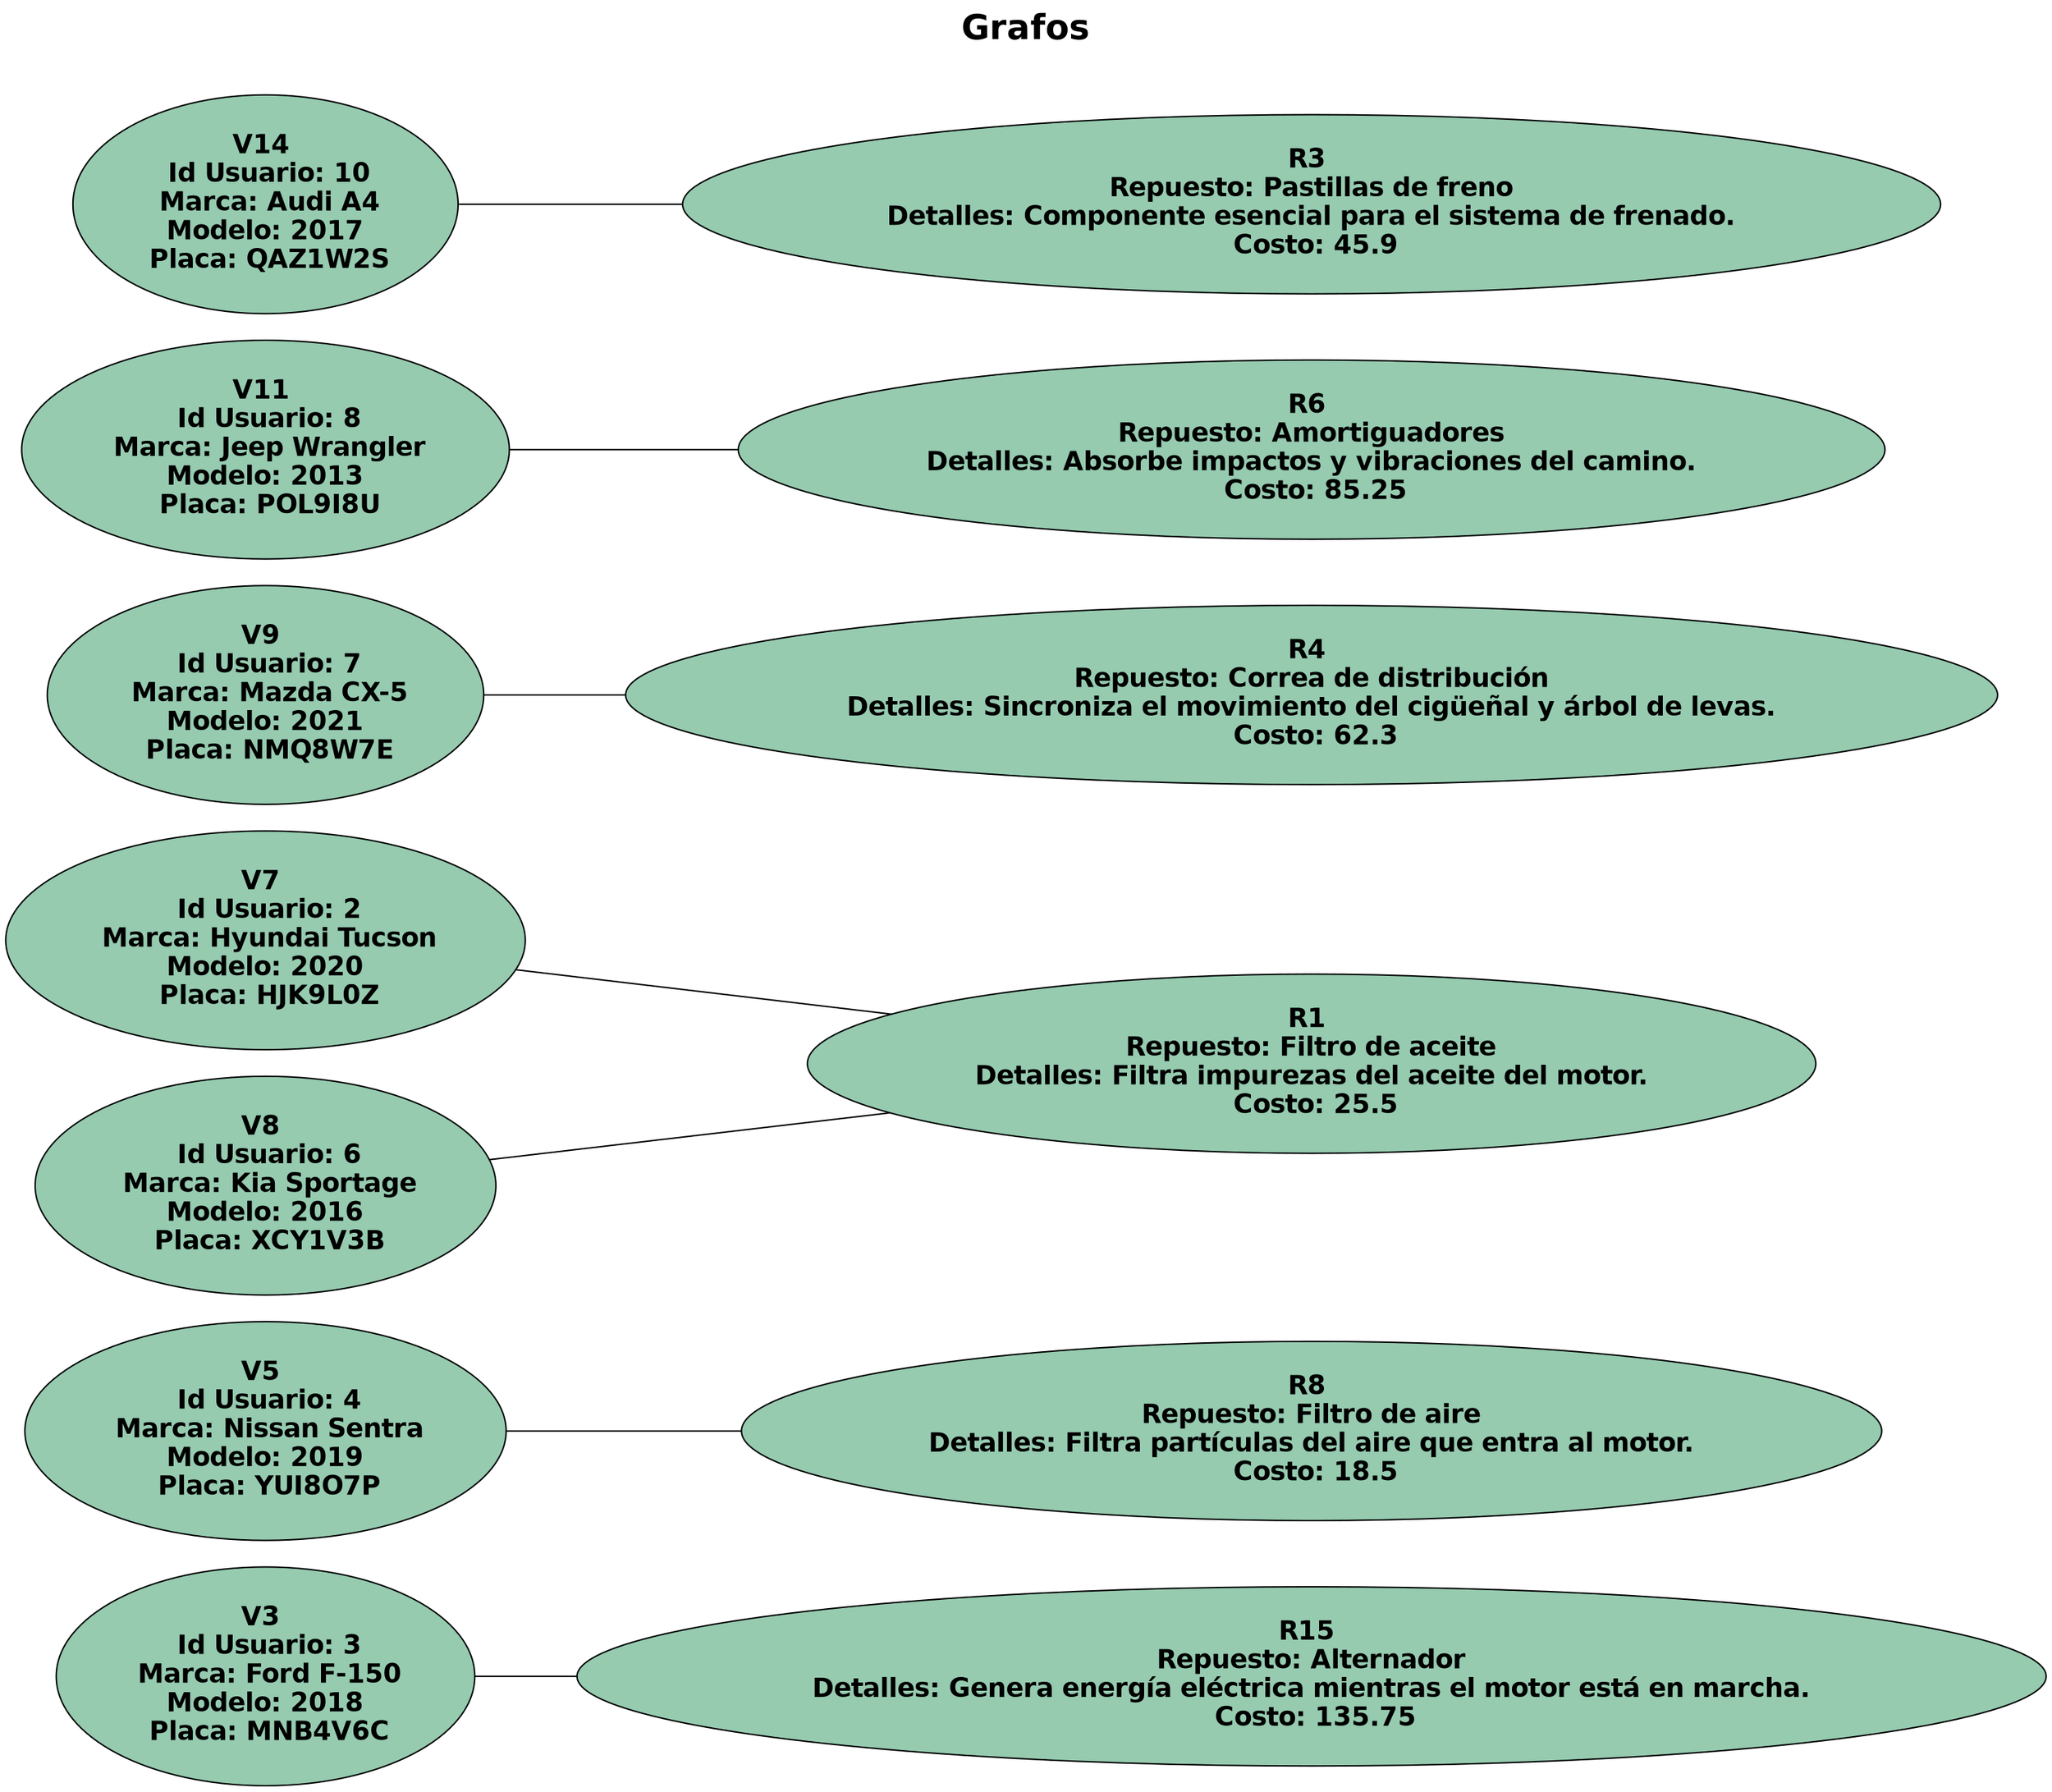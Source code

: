 graph G {
rankdir ="LR";
label = "Grafos

";

labelloc = "t";
fontsize = 24;
fontname = "Helvetica-Bold";
V3[label="V3 
 Id Usuario: 3
 Marca: Ford F-150
 Modelo: 2018 
 Placa: MNB4V6C"  style="filled" fillcolor="#96cbb0" fontname="Helvetica-Bold" fontsize = 18];
R15 [label="R15 
 Repuesto: Alternador 
 Detalles: Genera energía eléctrica mientras el motor está en marcha. 
 Costo: 135.75"   style="filled" fillcolor="#96cbb0" fontname="Helvetica-Bold" fontsize = 18];
V3 -- R15 [dir=normal];
V5[label="V5 
 Id Usuario: 4
 Marca: Nissan Sentra
 Modelo: 2019 
 Placa: YUI8O7P"  style="filled" fillcolor="#96cbb0" fontname="Helvetica-Bold" fontsize = 18];
R8 [label="R8 
 Repuesto: Filtro de aire 
 Detalles: Filtra partículas del aire que entra al motor. 
 Costo: 18.5"   style="filled" fillcolor="#96cbb0" fontname="Helvetica-Bold" fontsize = 18];
V5 -- R8 [dir=normal];
V7[label="V7 
 Id Usuario: 2
 Marca: Hyundai Tucson
 Modelo: 2020 
 Placa: HJK9L0Z"  style="filled" fillcolor="#96cbb0" fontname="Helvetica-Bold" fontsize = 18];
R1 [label="R1 
 Repuesto: Filtro de aceite 
 Detalles: Filtra impurezas del aceite del motor. 
 Costo: 25.5"   style="filled" fillcolor="#96cbb0" fontname="Helvetica-Bold" fontsize = 18];
V7 -- R1 [dir=normal];
V8[label="V8 
 Id Usuario: 6
 Marca: Kia Sportage
 Modelo: 2016 
 Placa: XCY1V3B"  style="filled" fillcolor="#96cbb0" fontname="Helvetica-Bold" fontsize = 18];
R1 [label="R1 
 Repuesto: Filtro de aceite 
 Detalles: Filtra impurezas del aceite del motor. 
 Costo: 25.5"   style="filled" fillcolor="#96cbb0" fontname="Helvetica-Bold" fontsize = 18];
V8 -- R1 [dir=normal];
V9[label="V9 
 Id Usuario: 7
 Marca: Mazda CX-5
 Modelo: 2021 
 Placa: NMQ8W7E"  style="filled" fillcolor="#96cbb0" fontname="Helvetica-Bold" fontsize = 18];
R4 [label="R4 
 Repuesto: Correa de distribución 
 Detalles: Sincroniza el movimiento del cigüeñal y árbol de levas. 
 Costo: 62.3"   style="filled" fillcolor="#96cbb0" fontname="Helvetica-Bold" fontsize = 18];
V9 -- R4 [dir=normal];
V11[label="V11 
 Id Usuario: 8
 Marca: Jeep Wrangler
 Modelo: 2013 
 Placa: POL9I8U"  style="filled" fillcolor="#96cbb0" fontname="Helvetica-Bold" fontsize = 18];
R6 [label="R6 
 Repuesto: Amortiguadores 
 Detalles: Absorbe impactos y vibraciones del camino. 
 Costo: 85.25"   style="filled" fillcolor="#96cbb0" fontname="Helvetica-Bold" fontsize = 18];
V11 -- R6 [dir=normal];
V14[label="V14 
 Id Usuario: 10
 Marca: Audi A4
 Modelo: 2017 
 Placa: QAZ1W2S"  style="filled" fillcolor="#96cbb0" fontname="Helvetica-Bold" fontsize = 18];
R3 [label="R3 
 Repuesto: Pastillas de freno 
 Detalles: Componente esencial para el sistema de frenado. 
 Costo: 45.9"   style="filled" fillcolor="#96cbb0" fontname="Helvetica-Bold" fontsize = 18];
V14 -- R3 [dir=normal];
}
